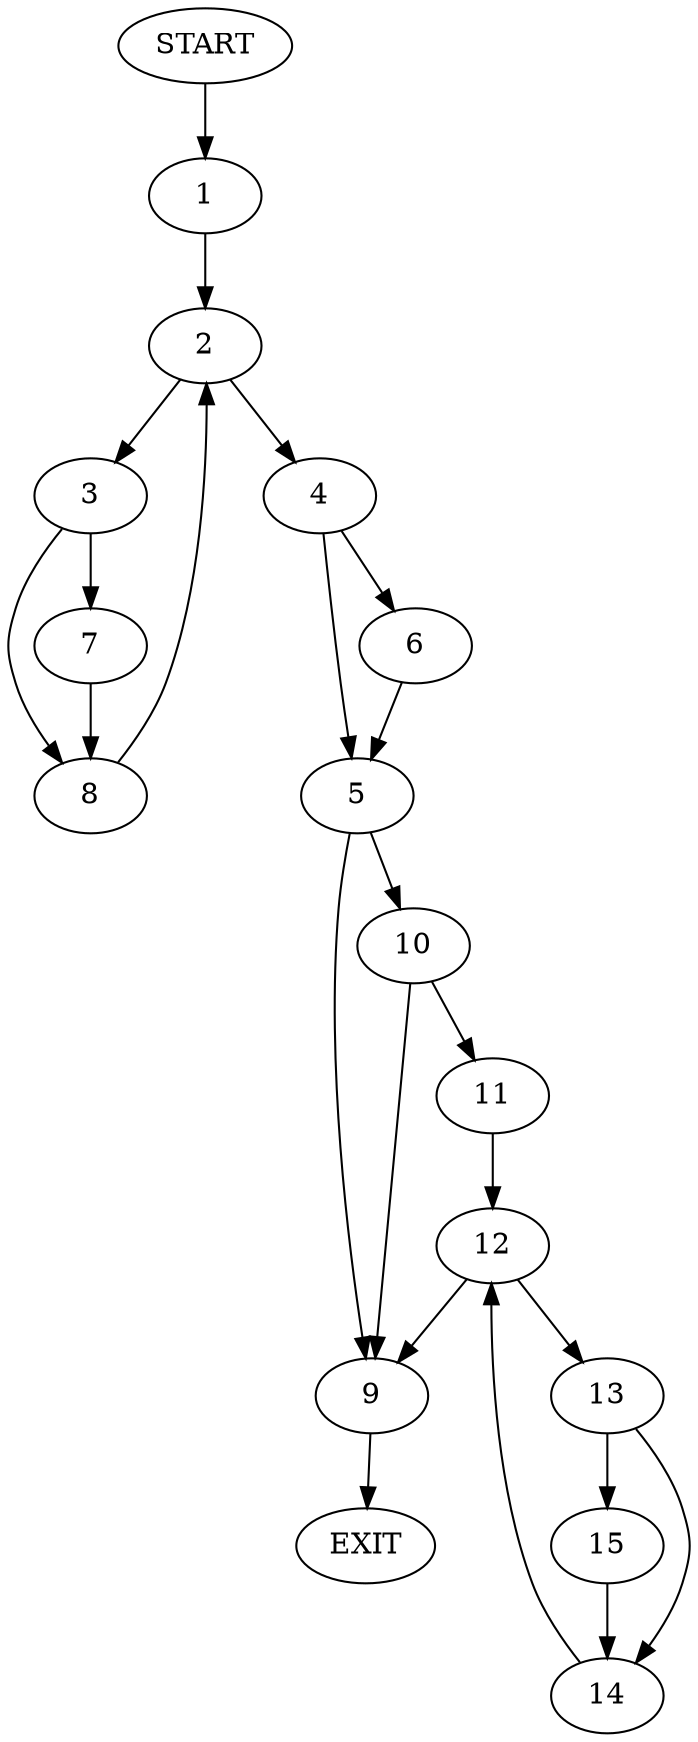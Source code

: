digraph {
0 [label="START"]
16 [label="EXIT"]
0 -> 1
1 -> 2
2 -> 3
2 -> 4
4 -> 5
4 -> 6
3 -> 7
3 -> 8
8 -> 2
7 -> 8
5 -> 9
5 -> 10
6 -> 5
10 -> 9
10 -> 11
9 -> 16
11 -> 12
12 -> 9
12 -> 13
13 -> 14
13 -> 15
14 -> 12
15 -> 14
}
